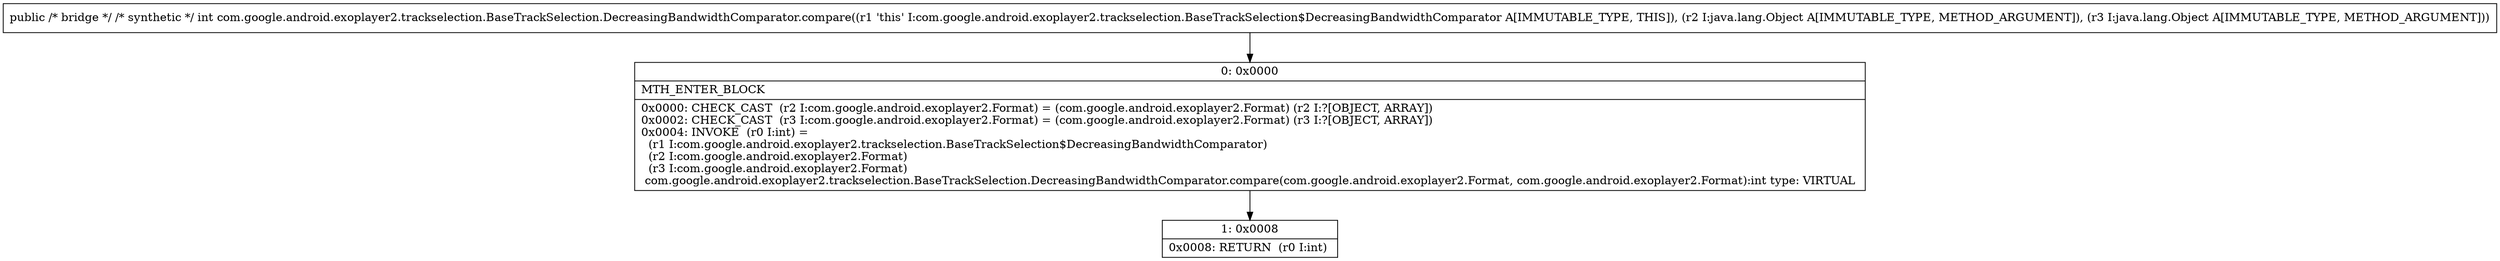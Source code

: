 digraph "CFG forcom.google.android.exoplayer2.trackselection.BaseTrackSelection.DecreasingBandwidthComparator.compare(Ljava\/lang\/Object;Ljava\/lang\/Object;)I" {
Node_0 [shape=record,label="{0\:\ 0x0000|MTH_ENTER_BLOCK\l|0x0000: CHECK_CAST  (r2 I:com.google.android.exoplayer2.Format) = (com.google.android.exoplayer2.Format) (r2 I:?[OBJECT, ARRAY]) \l0x0002: CHECK_CAST  (r3 I:com.google.android.exoplayer2.Format) = (com.google.android.exoplayer2.Format) (r3 I:?[OBJECT, ARRAY]) \l0x0004: INVOKE  (r0 I:int) = \l  (r1 I:com.google.android.exoplayer2.trackselection.BaseTrackSelection$DecreasingBandwidthComparator)\l  (r2 I:com.google.android.exoplayer2.Format)\l  (r3 I:com.google.android.exoplayer2.Format)\l com.google.android.exoplayer2.trackselection.BaseTrackSelection.DecreasingBandwidthComparator.compare(com.google.android.exoplayer2.Format, com.google.android.exoplayer2.Format):int type: VIRTUAL \l}"];
Node_1 [shape=record,label="{1\:\ 0x0008|0x0008: RETURN  (r0 I:int) \l}"];
MethodNode[shape=record,label="{public \/* bridge *\/ \/* synthetic *\/ int com.google.android.exoplayer2.trackselection.BaseTrackSelection.DecreasingBandwidthComparator.compare((r1 'this' I:com.google.android.exoplayer2.trackselection.BaseTrackSelection$DecreasingBandwidthComparator A[IMMUTABLE_TYPE, THIS]), (r2 I:java.lang.Object A[IMMUTABLE_TYPE, METHOD_ARGUMENT]), (r3 I:java.lang.Object A[IMMUTABLE_TYPE, METHOD_ARGUMENT])) }"];
MethodNode -> Node_0;
Node_0 -> Node_1;
}

